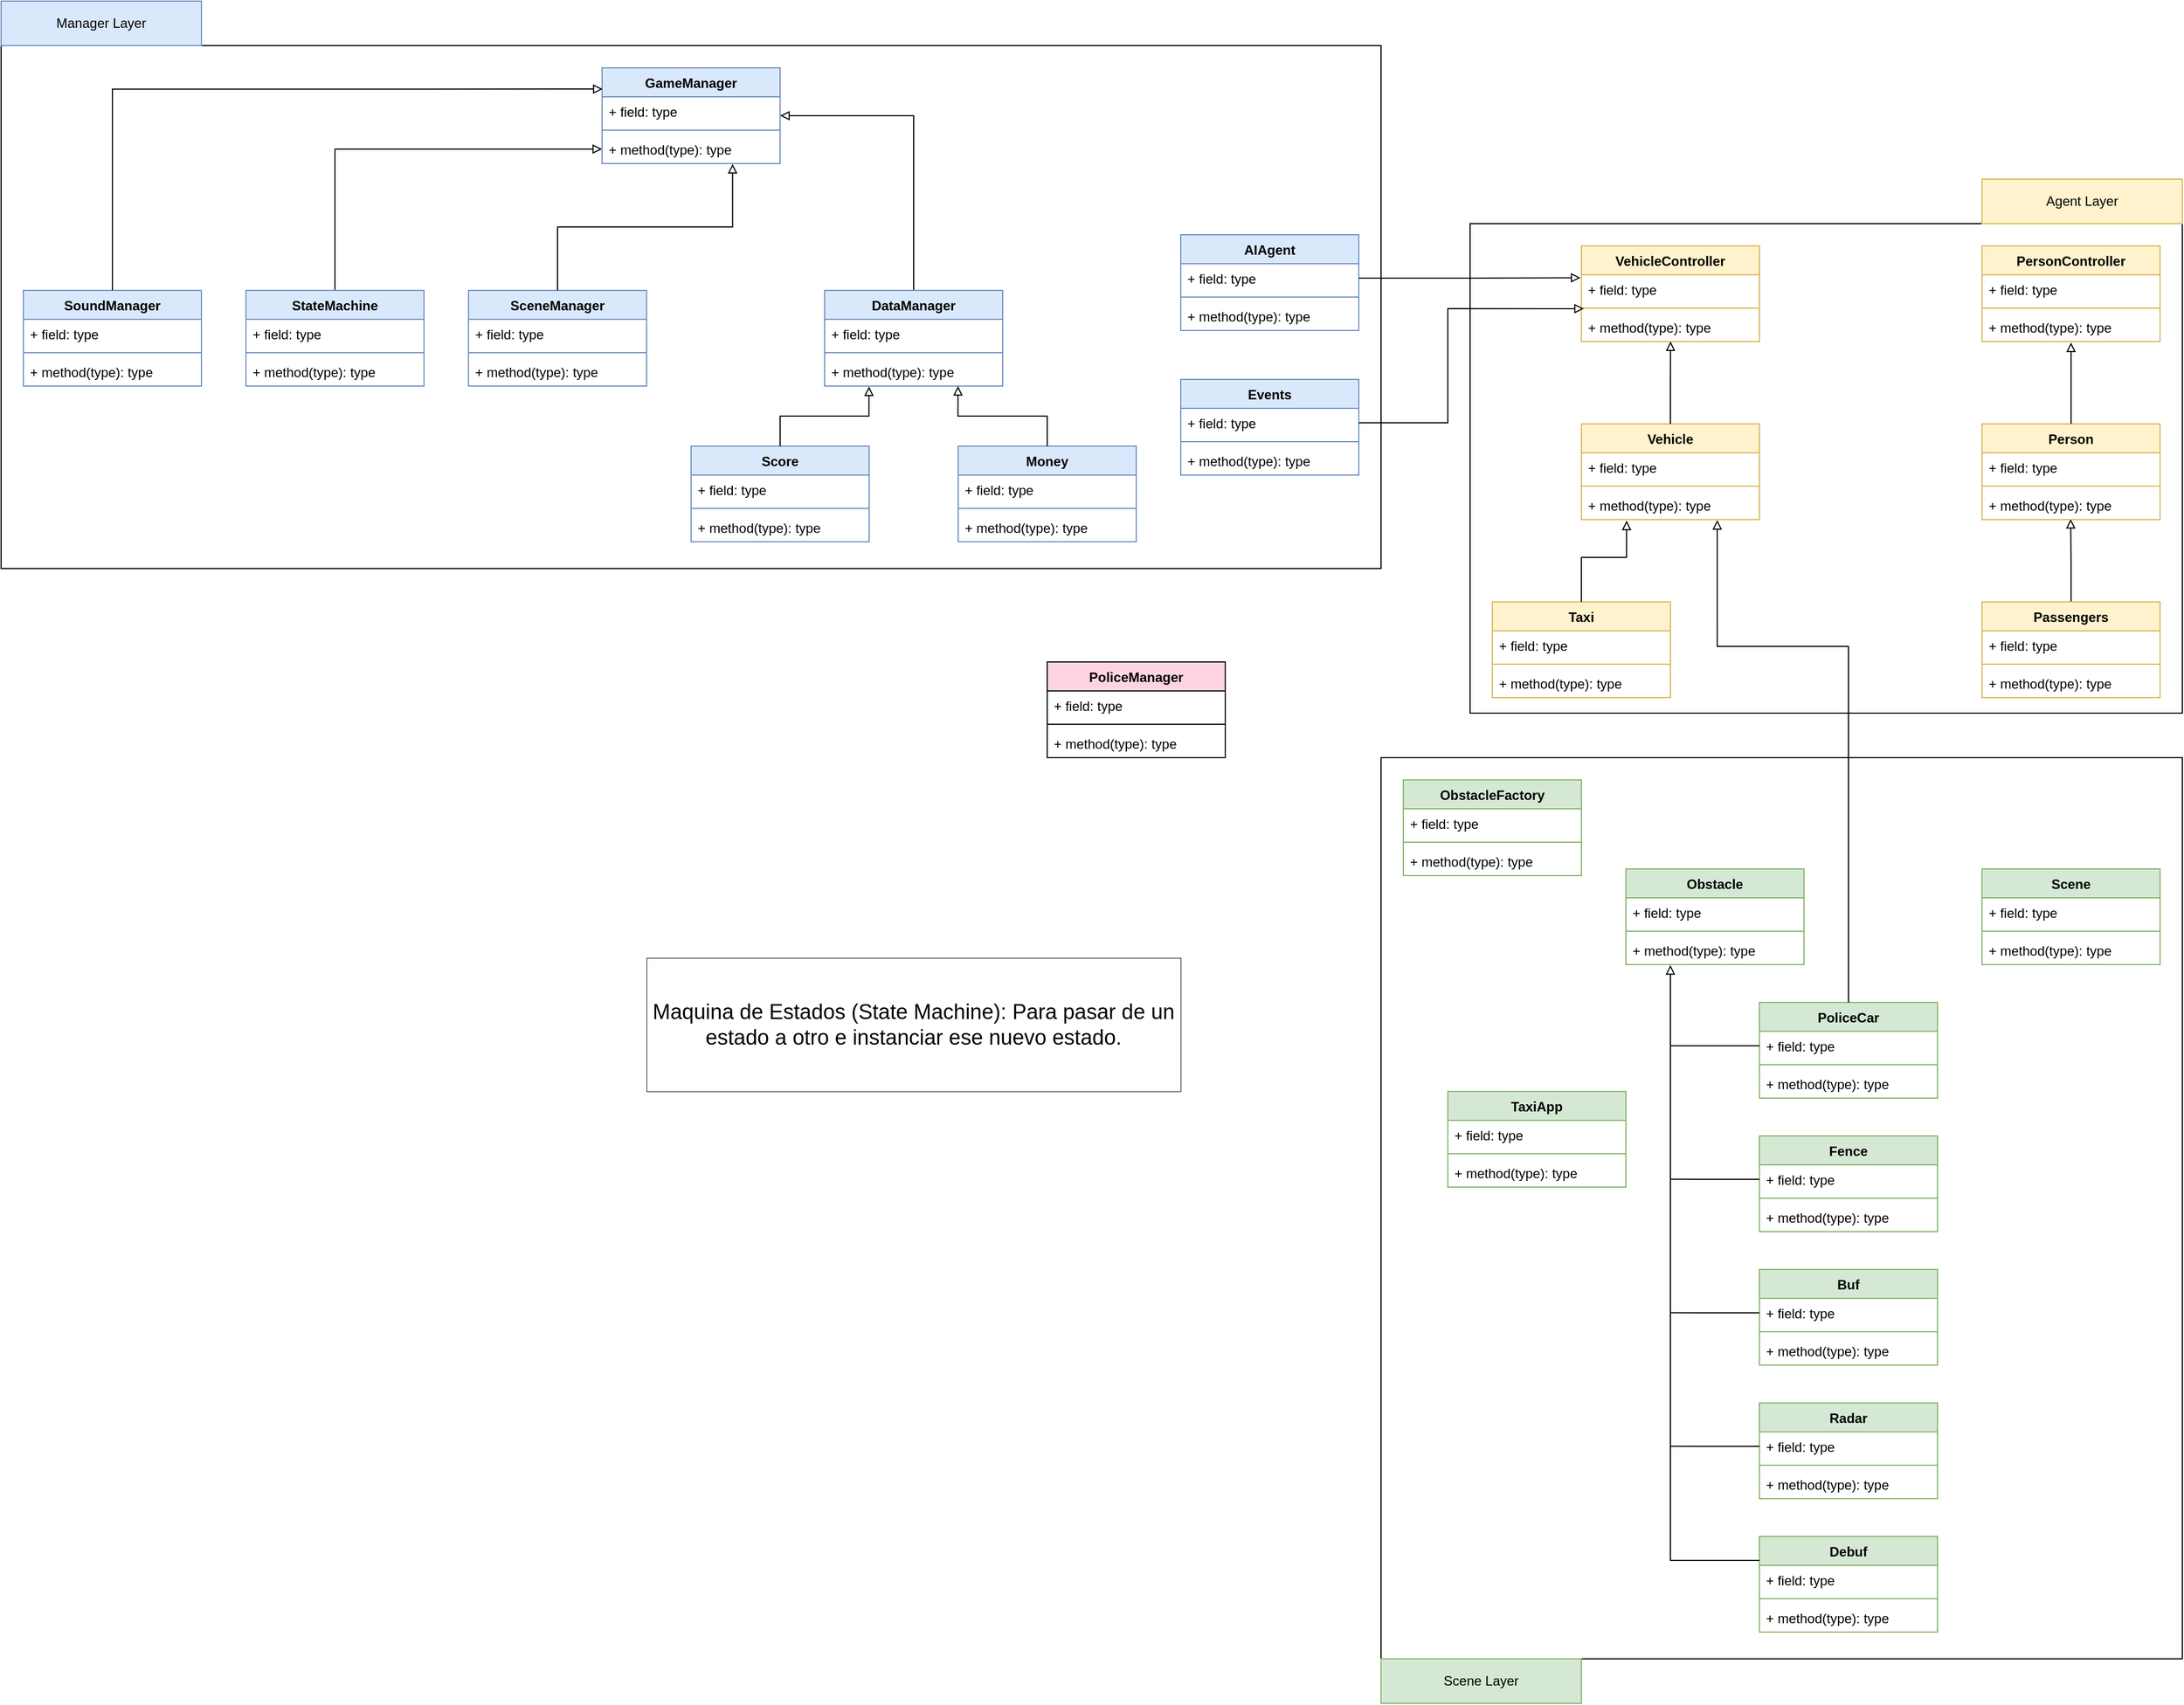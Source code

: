 <mxfile version="24.8.4">
  <diagram id="C5RBs43oDa-KdzZeNtuy" name="Page-1">
    <mxGraphModel dx="3107" dy="1951" grid="1" gridSize="10" guides="1" tooltips="1" connect="1" arrows="1" fold="1" page="1" pageScale="1" pageWidth="827" pageHeight="1169" math="0" shadow="0">
      <root>
        <mxCell id="WIyWlLk6GJQsqaUBKTNV-0" />
        <mxCell id="WIyWlLk6GJQsqaUBKTNV-1" parent="WIyWlLk6GJQsqaUBKTNV-0" />
        <mxCell id="wzgeaGv9EAP81gYeaEBi-91" value="" style="rounded=0;whiteSpace=wrap;html=1;fillColor=none;" parent="WIyWlLk6GJQsqaUBKTNV-1" vertex="1">
          <mxGeometry x="-1340" y="-140" width="1240" height="470" as="geometry" />
        </mxCell>
        <mxCell id="wzgeaGv9EAP81gYeaEBi-51" value="" style="rounded=0;whiteSpace=wrap;html=1;fillColor=none;" parent="WIyWlLk6GJQsqaUBKTNV-1" vertex="1">
          <mxGeometry x="-20" y="20" width="640" height="440" as="geometry" />
        </mxCell>
        <mxCell id="wzgeaGv9EAP81gYeaEBi-45" value="" style="rounded=0;whiteSpace=wrap;html=1;fillColor=none;" parent="WIyWlLk6GJQsqaUBKTNV-1" vertex="1">
          <mxGeometry x="-100" y="500" width="720" height="810" as="geometry" />
        </mxCell>
        <mxCell id="wdiasKnNSMhjK94Gwhxm-12" value="Taxi" style="swimlane;fontStyle=1;align=center;verticalAlign=top;childLayout=stackLayout;horizontal=1;startSize=26;horizontalStack=0;resizeParent=1;resizeParentMax=0;resizeLast=0;collapsible=1;marginBottom=0;whiteSpace=wrap;html=1;fillColor=#fff2cc;strokeColor=#d6b656;" parent="WIyWlLk6GJQsqaUBKTNV-1" vertex="1">
          <mxGeometry y="360" width="160" height="86" as="geometry" />
        </mxCell>
        <mxCell id="wdiasKnNSMhjK94Gwhxm-13" value="+ field: type" style="text;strokeColor=none;fillColor=none;align=left;verticalAlign=top;spacingLeft=4;spacingRight=4;overflow=hidden;rotatable=0;points=[[0,0.5],[1,0.5]];portConstraint=eastwest;whiteSpace=wrap;html=1;" parent="wdiasKnNSMhjK94Gwhxm-12" vertex="1">
          <mxGeometry y="26" width="160" height="26" as="geometry" />
        </mxCell>
        <mxCell id="wdiasKnNSMhjK94Gwhxm-14" value="" style="line;strokeWidth=1;fillColor=none;align=left;verticalAlign=middle;spacingTop=-1;spacingLeft=3;spacingRight=3;rotatable=0;labelPosition=right;points=[];portConstraint=eastwest;strokeColor=inherit;" parent="wdiasKnNSMhjK94Gwhxm-12" vertex="1">
          <mxGeometry y="52" width="160" height="8" as="geometry" />
        </mxCell>
        <mxCell id="wdiasKnNSMhjK94Gwhxm-15" value="+ method(type): type" style="text;strokeColor=none;fillColor=none;align=left;verticalAlign=top;spacingLeft=4;spacingRight=4;overflow=hidden;rotatable=0;points=[[0,0.5],[1,0.5]];portConstraint=eastwest;whiteSpace=wrap;html=1;" parent="wdiasKnNSMhjK94Gwhxm-12" vertex="1">
          <mxGeometry y="60" width="160" height="26" as="geometry" />
        </mxCell>
        <mxCell id="wzgeaGv9EAP81gYeaEBi-17" style="edgeStyle=orthogonalEdgeStyle;rounded=0;orthogonalLoop=1;jettySize=auto;html=1;exitX=0.5;exitY=0;exitDx=0;exitDy=0;endArrow=block;endFill=0;entryX=0.498;entryY=0.981;entryDx=0;entryDy=0;entryPerimeter=0;" parent="WIyWlLk6GJQsqaUBKTNV-1" source="wdiasKnNSMhjK94Gwhxm-16" target="Nn8wf7m07-L5-uIEtKWc-12" edge="1">
          <mxGeometry relative="1" as="geometry">
            <mxPoint x="639.955" y="110.0" as="targetPoint" />
          </mxGeometry>
        </mxCell>
        <mxCell id="wdiasKnNSMhjK94Gwhxm-16" value="Passengers" style="swimlane;fontStyle=1;align=center;verticalAlign=top;childLayout=stackLayout;horizontal=1;startSize=26;horizontalStack=0;resizeParent=1;resizeParentMax=0;resizeLast=0;collapsible=1;marginBottom=0;whiteSpace=wrap;html=1;fillColor=#fff2cc;strokeColor=#d6b656;" parent="WIyWlLk6GJQsqaUBKTNV-1" vertex="1">
          <mxGeometry x="440" y="360" width="160" height="86" as="geometry" />
        </mxCell>
        <mxCell id="wdiasKnNSMhjK94Gwhxm-17" value="+ field: type" style="text;strokeColor=none;fillColor=none;align=left;verticalAlign=top;spacingLeft=4;spacingRight=4;overflow=hidden;rotatable=0;points=[[0,0.5],[1,0.5]];portConstraint=eastwest;whiteSpace=wrap;html=1;" parent="wdiasKnNSMhjK94Gwhxm-16" vertex="1">
          <mxGeometry y="26" width="160" height="26" as="geometry" />
        </mxCell>
        <mxCell id="wdiasKnNSMhjK94Gwhxm-18" value="" style="line;strokeWidth=1;fillColor=none;align=left;verticalAlign=middle;spacingTop=-1;spacingLeft=3;spacingRight=3;rotatable=0;labelPosition=right;points=[];portConstraint=eastwest;strokeColor=inherit;" parent="wdiasKnNSMhjK94Gwhxm-16" vertex="1">
          <mxGeometry y="52" width="160" height="8" as="geometry" />
        </mxCell>
        <mxCell id="wdiasKnNSMhjK94Gwhxm-19" value="+ method(type): type" style="text;strokeColor=none;fillColor=none;align=left;verticalAlign=top;spacingLeft=4;spacingRight=4;overflow=hidden;rotatable=0;points=[[0,0.5],[1,0.5]];portConstraint=eastwest;whiteSpace=wrap;html=1;" parent="wdiasKnNSMhjK94Gwhxm-16" vertex="1">
          <mxGeometry y="60" width="160" height="26" as="geometry" />
        </mxCell>
        <mxCell id="wdiasKnNSMhjK94Gwhxm-20" value="Scene" style="swimlane;fontStyle=1;align=center;verticalAlign=top;childLayout=stackLayout;horizontal=1;startSize=26;horizontalStack=0;resizeParent=1;resizeParentMax=0;resizeLast=0;collapsible=1;marginBottom=0;whiteSpace=wrap;html=1;fillColor=#d5e8d4;strokeColor=#82b366;" parent="WIyWlLk6GJQsqaUBKTNV-1" vertex="1">
          <mxGeometry x="440" y="600" width="160" height="86" as="geometry" />
        </mxCell>
        <mxCell id="wdiasKnNSMhjK94Gwhxm-21" value="+ field: type" style="text;strokeColor=none;fillColor=none;align=left;verticalAlign=top;spacingLeft=4;spacingRight=4;overflow=hidden;rotatable=0;points=[[0,0.5],[1,0.5]];portConstraint=eastwest;whiteSpace=wrap;html=1;" parent="wdiasKnNSMhjK94Gwhxm-20" vertex="1">
          <mxGeometry y="26" width="160" height="26" as="geometry" />
        </mxCell>
        <mxCell id="wdiasKnNSMhjK94Gwhxm-22" value="" style="line;strokeWidth=1;fillColor=none;align=left;verticalAlign=middle;spacingTop=-1;spacingLeft=3;spacingRight=3;rotatable=0;labelPosition=right;points=[];portConstraint=eastwest;strokeColor=inherit;" parent="wdiasKnNSMhjK94Gwhxm-20" vertex="1">
          <mxGeometry y="52" width="160" height="8" as="geometry" />
        </mxCell>
        <mxCell id="wdiasKnNSMhjK94Gwhxm-23" value="+ method(type): type" style="text;strokeColor=none;fillColor=none;align=left;verticalAlign=top;spacingLeft=4;spacingRight=4;overflow=hidden;rotatable=0;points=[[0,0.5],[1,0.5]];portConstraint=eastwest;whiteSpace=wrap;html=1;" parent="wdiasKnNSMhjK94Gwhxm-20" vertex="1">
          <mxGeometry y="60" width="160" height="26" as="geometry" />
        </mxCell>
        <mxCell id="wdiasKnNSMhjK94Gwhxm-24" value="PoliceCar" style="swimlane;fontStyle=1;align=center;verticalAlign=top;childLayout=stackLayout;horizontal=1;startSize=26;horizontalStack=0;resizeParent=1;resizeParentMax=0;resizeLast=0;collapsible=1;marginBottom=0;whiteSpace=wrap;html=1;fillColor=#d5e8d4;strokeColor=#82b366;" parent="WIyWlLk6GJQsqaUBKTNV-1" vertex="1">
          <mxGeometry x="240" y="720" width="160" height="86" as="geometry" />
        </mxCell>
        <mxCell id="wzgeaGv9EAP81gYeaEBi-14" style="edgeStyle=orthogonalEdgeStyle;rounded=0;orthogonalLoop=1;jettySize=auto;html=1;exitX=0;exitY=0.5;exitDx=0;exitDy=0;endArrow=none;endFill=0;" parent="wdiasKnNSMhjK94Gwhxm-24" source="wdiasKnNSMhjK94Gwhxm-25" edge="1">
          <mxGeometry relative="1" as="geometry">
            <mxPoint x="-80" y="39.053" as="targetPoint" />
          </mxGeometry>
        </mxCell>
        <mxCell id="wdiasKnNSMhjK94Gwhxm-25" value="+ field: type" style="text;strokeColor=none;fillColor=none;align=left;verticalAlign=top;spacingLeft=4;spacingRight=4;overflow=hidden;rotatable=0;points=[[0,0.5],[1,0.5]];portConstraint=eastwest;whiteSpace=wrap;html=1;" parent="wdiasKnNSMhjK94Gwhxm-24" vertex="1">
          <mxGeometry y="26" width="160" height="26" as="geometry" />
        </mxCell>
        <mxCell id="wdiasKnNSMhjK94Gwhxm-26" value="" style="line;strokeWidth=1;fillColor=none;align=left;verticalAlign=middle;spacingTop=-1;spacingLeft=3;spacingRight=3;rotatable=0;labelPosition=right;points=[];portConstraint=eastwest;strokeColor=inherit;" parent="wdiasKnNSMhjK94Gwhxm-24" vertex="1">
          <mxGeometry y="52" width="160" height="8" as="geometry" />
        </mxCell>
        <mxCell id="wdiasKnNSMhjK94Gwhxm-27" value="+ method(type): type" style="text;strokeColor=none;fillColor=none;align=left;verticalAlign=top;spacingLeft=4;spacingRight=4;overflow=hidden;rotatable=0;points=[[0,0.5],[1,0.5]];portConstraint=eastwest;whiteSpace=wrap;html=1;" parent="wdiasKnNSMhjK94Gwhxm-24" vertex="1">
          <mxGeometry y="60" width="160" height="26" as="geometry" />
        </mxCell>
        <mxCell id="wdiasKnNSMhjK94Gwhxm-28" value="PoliceManager" style="swimlane;fontStyle=1;align=center;verticalAlign=top;childLayout=stackLayout;horizontal=1;startSize=26;horizontalStack=0;resizeParent=1;resizeParentMax=0;resizeLast=0;collapsible=1;marginBottom=0;whiteSpace=wrap;html=1;fillColor=#FFD4E2;" parent="WIyWlLk6GJQsqaUBKTNV-1" vertex="1">
          <mxGeometry x="-400" y="414" width="160" height="86" as="geometry" />
        </mxCell>
        <mxCell id="wdiasKnNSMhjK94Gwhxm-29" value="+ field: type" style="text;strokeColor=none;fillColor=none;align=left;verticalAlign=top;spacingLeft=4;spacingRight=4;overflow=hidden;rotatable=0;points=[[0,0.5],[1,0.5]];portConstraint=eastwest;whiteSpace=wrap;html=1;" parent="wdiasKnNSMhjK94Gwhxm-28" vertex="1">
          <mxGeometry y="26" width="160" height="26" as="geometry" />
        </mxCell>
        <mxCell id="wdiasKnNSMhjK94Gwhxm-30" value="" style="line;strokeWidth=1;fillColor=none;align=left;verticalAlign=middle;spacingTop=-1;spacingLeft=3;spacingRight=3;rotatable=0;labelPosition=right;points=[];portConstraint=eastwest;strokeColor=inherit;" parent="wdiasKnNSMhjK94Gwhxm-28" vertex="1">
          <mxGeometry y="52" width="160" height="8" as="geometry" />
        </mxCell>
        <mxCell id="wdiasKnNSMhjK94Gwhxm-31" value="+ method(type): type" style="text;strokeColor=none;fillColor=none;align=left;verticalAlign=top;spacingLeft=4;spacingRight=4;overflow=hidden;rotatable=0;points=[[0,0.5],[1,0.5]];portConstraint=eastwest;whiteSpace=wrap;html=1;" parent="wdiasKnNSMhjK94Gwhxm-28" vertex="1">
          <mxGeometry y="60" width="160" height="26" as="geometry" />
        </mxCell>
        <mxCell id="wdiasKnNSMhjK94Gwhxm-32" value="Fence" style="swimlane;fontStyle=1;align=center;verticalAlign=top;childLayout=stackLayout;horizontal=1;startSize=26;horizontalStack=0;resizeParent=1;resizeParentMax=0;resizeLast=0;collapsible=1;marginBottom=0;whiteSpace=wrap;html=1;fillColor=#d5e8d4;strokeColor=#82b366;" parent="WIyWlLk6GJQsqaUBKTNV-1" vertex="1">
          <mxGeometry x="240" y="840" width="160" height="86" as="geometry" />
        </mxCell>
        <mxCell id="wzgeaGv9EAP81gYeaEBi-6" style="edgeStyle=orthogonalEdgeStyle;rounded=0;orthogonalLoop=1;jettySize=auto;html=1;exitX=0;exitY=0.5;exitDx=0;exitDy=0;endArrow=none;endFill=0;" parent="wdiasKnNSMhjK94Gwhxm-32" source="wdiasKnNSMhjK94Gwhxm-33" edge="1">
          <mxGeometry relative="1" as="geometry">
            <mxPoint x="-80" y="38.897" as="targetPoint" />
          </mxGeometry>
        </mxCell>
        <mxCell id="wdiasKnNSMhjK94Gwhxm-33" value="+ field: type" style="text;strokeColor=none;fillColor=none;align=left;verticalAlign=top;spacingLeft=4;spacingRight=4;overflow=hidden;rotatable=0;points=[[0,0.5],[1,0.5]];portConstraint=eastwest;whiteSpace=wrap;html=1;" parent="wdiasKnNSMhjK94Gwhxm-32" vertex="1">
          <mxGeometry y="26" width="160" height="26" as="geometry" />
        </mxCell>
        <mxCell id="wdiasKnNSMhjK94Gwhxm-34" value="" style="line;strokeWidth=1;fillColor=none;align=left;verticalAlign=middle;spacingTop=-1;spacingLeft=3;spacingRight=3;rotatable=0;labelPosition=right;points=[];portConstraint=eastwest;strokeColor=inherit;" parent="wdiasKnNSMhjK94Gwhxm-32" vertex="1">
          <mxGeometry y="52" width="160" height="8" as="geometry" />
        </mxCell>
        <mxCell id="wdiasKnNSMhjK94Gwhxm-35" value="+ method(type): type" style="text;strokeColor=none;fillColor=none;align=left;verticalAlign=top;spacingLeft=4;spacingRight=4;overflow=hidden;rotatable=0;points=[[0,0.5],[1,0.5]];portConstraint=eastwest;whiteSpace=wrap;html=1;" parent="wdiasKnNSMhjK94Gwhxm-32" vertex="1">
          <mxGeometry y="60" width="160" height="26" as="geometry" />
        </mxCell>
        <mxCell id="wdiasKnNSMhjK94Gwhxm-36" value="Radar" style="swimlane;fontStyle=1;align=center;verticalAlign=top;childLayout=stackLayout;horizontal=1;startSize=26;horizontalStack=0;resizeParent=1;resizeParentMax=0;resizeLast=0;collapsible=1;marginBottom=0;whiteSpace=wrap;html=1;fillColor=#d5e8d4;strokeColor=#82b366;" parent="WIyWlLk6GJQsqaUBKTNV-1" vertex="1">
          <mxGeometry x="240" y="1080" width="160" height="86" as="geometry" />
        </mxCell>
        <mxCell id="wzgeaGv9EAP81gYeaEBi-8" style="edgeStyle=orthogonalEdgeStyle;rounded=0;orthogonalLoop=1;jettySize=auto;html=1;exitX=0;exitY=0.5;exitDx=0;exitDy=0;endArrow=none;endFill=0;" parent="wdiasKnNSMhjK94Gwhxm-36" source="wdiasKnNSMhjK94Gwhxm-37" edge="1">
          <mxGeometry relative="1" as="geometry">
            <mxPoint x="-80" y="38.897" as="targetPoint" />
          </mxGeometry>
        </mxCell>
        <mxCell id="wdiasKnNSMhjK94Gwhxm-37" value="+ field: type" style="text;strokeColor=none;fillColor=none;align=left;verticalAlign=top;spacingLeft=4;spacingRight=4;overflow=hidden;rotatable=0;points=[[0,0.5],[1,0.5]];portConstraint=eastwest;whiteSpace=wrap;html=1;" parent="wdiasKnNSMhjK94Gwhxm-36" vertex="1">
          <mxGeometry y="26" width="160" height="26" as="geometry" />
        </mxCell>
        <mxCell id="wdiasKnNSMhjK94Gwhxm-38" value="" style="line;strokeWidth=1;fillColor=none;align=left;verticalAlign=middle;spacingTop=-1;spacingLeft=3;spacingRight=3;rotatable=0;labelPosition=right;points=[];portConstraint=eastwest;strokeColor=inherit;" parent="wdiasKnNSMhjK94Gwhxm-36" vertex="1">
          <mxGeometry y="52" width="160" height="8" as="geometry" />
        </mxCell>
        <mxCell id="wdiasKnNSMhjK94Gwhxm-39" value="+ method(type): type" style="text;strokeColor=none;fillColor=none;align=left;verticalAlign=top;spacingLeft=4;spacingRight=4;overflow=hidden;rotatable=0;points=[[0,0.5],[1,0.5]];portConstraint=eastwest;whiteSpace=wrap;html=1;" parent="wdiasKnNSMhjK94Gwhxm-36" vertex="1">
          <mxGeometry y="60" width="160" height="26" as="geometry" />
        </mxCell>
        <mxCell id="wdiasKnNSMhjK94Gwhxm-40" value="Buf" style="swimlane;fontStyle=1;align=center;verticalAlign=top;childLayout=stackLayout;horizontal=1;startSize=26;horizontalStack=0;resizeParent=1;resizeParentMax=0;resizeLast=0;collapsible=1;marginBottom=0;whiteSpace=wrap;html=1;fillColor=#d5e8d4;strokeColor=#82b366;" parent="WIyWlLk6GJQsqaUBKTNV-1" vertex="1">
          <mxGeometry x="240" y="960" width="160" height="86" as="geometry" />
        </mxCell>
        <mxCell id="wzgeaGv9EAP81gYeaEBi-7" style="edgeStyle=orthogonalEdgeStyle;rounded=0;orthogonalLoop=1;jettySize=auto;html=1;exitX=0;exitY=0.5;exitDx=0;exitDy=0;endArrow=none;endFill=0;" parent="wdiasKnNSMhjK94Gwhxm-40" source="wdiasKnNSMhjK94Gwhxm-41" edge="1">
          <mxGeometry relative="1" as="geometry">
            <mxPoint x="-80" y="38.897" as="targetPoint" />
          </mxGeometry>
        </mxCell>
        <mxCell id="wdiasKnNSMhjK94Gwhxm-41" value="+ field: type" style="text;strokeColor=none;fillColor=none;align=left;verticalAlign=top;spacingLeft=4;spacingRight=4;overflow=hidden;rotatable=0;points=[[0,0.5],[1,0.5]];portConstraint=eastwest;whiteSpace=wrap;html=1;" parent="wdiasKnNSMhjK94Gwhxm-40" vertex="1">
          <mxGeometry y="26" width="160" height="26" as="geometry" />
        </mxCell>
        <mxCell id="wdiasKnNSMhjK94Gwhxm-42" value="" style="line;strokeWidth=1;fillColor=none;align=left;verticalAlign=middle;spacingTop=-1;spacingLeft=3;spacingRight=3;rotatable=0;labelPosition=right;points=[];portConstraint=eastwest;strokeColor=inherit;" parent="wdiasKnNSMhjK94Gwhxm-40" vertex="1">
          <mxGeometry y="52" width="160" height="8" as="geometry" />
        </mxCell>
        <mxCell id="wdiasKnNSMhjK94Gwhxm-43" value="+ method(type): type" style="text;strokeColor=none;fillColor=none;align=left;verticalAlign=top;spacingLeft=4;spacingRight=4;overflow=hidden;rotatable=0;points=[[0,0.5],[1,0.5]];portConstraint=eastwest;whiteSpace=wrap;html=1;" parent="wdiasKnNSMhjK94Gwhxm-40" vertex="1">
          <mxGeometry y="60" width="160" height="26" as="geometry" />
        </mxCell>
        <mxCell id="wdiasKnNSMhjK94Gwhxm-44" value="Debuf" style="swimlane;fontStyle=1;align=center;verticalAlign=top;childLayout=stackLayout;horizontal=1;startSize=26;horizontalStack=0;resizeParent=1;resizeParentMax=0;resizeLast=0;collapsible=1;marginBottom=0;whiteSpace=wrap;html=1;fillColor=#d5e8d4;strokeColor=#82b366;" parent="WIyWlLk6GJQsqaUBKTNV-1" vertex="1">
          <mxGeometry x="240" y="1200" width="160" height="86" as="geometry" />
        </mxCell>
        <mxCell id="wdiasKnNSMhjK94Gwhxm-45" value="+ field: type" style="text;strokeColor=none;fillColor=none;align=left;verticalAlign=top;spacingLeft=4;spacingRight=4;overflow=hidden;rotatable=0;points=[[0,0.5],[1,0.5]];portConstraint=eastwest;whiteSpace=wrap;html=1;" parent="wdiasKnNSMhjK94Gwhxm-44" vertex="1">
          <mxGeometry y="26" width="160" height="26" as="geometry" />
        </mxCell>
        <mxCell id="wdiasKnNSMhjK94Gwhxm-46" value="" style="line;strokeWidth=1;fillColor=none;align=left;verticalAlign=middle;spacingTop=-1;spacingLeft=3;spacingRight=3;rotatable=0;labelPosition=right;points=[];portConstraint=eastwest;strokeColor=inherit;" parent="wdiasKnNSMhjK94Gwhxm-44" vertex="1">
          <mxGeometry y="52" width="160" height="8" as="geometry" />
        </mxCell>
        <mxCell id="wdiasKnNSMhjK94Gwhxm-47" value="+ method(type): type" style="text;strokeColor=none;fillColor=none;align=left;verticalAlign=top;spacingLeft=4;spacingRight=4;overflow=hidden;rotatable=0;points=[[0,0.5],[1,0.5]];portConstraint=eastwest;whiteSpace=wrap;html=1;" parent="wdiasKnNSMhjK94Gwhxm-44" vertex="1">
          <mxGeometry y="60" width="160" height="26" as="geometry" />
        </mxCell>
        <mxCell id="wzgeaGv9EAP81gYeaEBi-0" value="Obstacle" style="swimlane;fontStyle=1;align=center;verticalAlign=top;childLayout=stackLayout;horizontal=1;startSize=26;horizontalStack=0;resizeParent=1;resizeParentMax=0;resizeLast=0;collapsible=1;marginBottom=0;whiteSpace=wrap;html=1;fillColor=#d5e8d4;strokeColor=#82b366;" parent="WIyWlLk6GJQsqaUBKTNV-1" vertex="1">
          <mxGeometry x="120" y="600" width="160" height="86" as="geometry" />
        </mxCell>
        <mxCell id="wzgeaGv9EAP81gYeaEBi-1" value="+ field: type" style="text;strokeColor=none;fillColor=none;align=left;verticalAlign=top;spacingLeft=4;spacingRight=4;overflow=hidden;rotatable=0;points=[[0,0.5],[1,0.5]];portConstraint=eastwest;whiteSpace=wrap;html=1;" parent="wzgeaGv9EAP81gYeaEBi-0" vertex="1">
          <mxGeometry y="26" width="160" height="26" as="geometry" />
        </mxCell>
        <mxCell id="wzgeaGv9EAP81gYeaEBi-2" value="" style="line;strokeWidth=1;fillColor=none;align=left;verticalAlign=middle;spacingTop=-1;spacingLeft=3;spacingRight=3;rotatable=0;labelPosition=right;points=[];portConstraint=eastwest;strokeColor=inherit;" parent="wzgeaGv9EAP81gYeaEBi-0" vertex="1">
          <mxGeometry y="52" width="160" height="8" as="geometry" />
        </mxCell>
        <mxCell id="wzgeaGv9EAP81gYeaEBi-3" value="+ method(type): type" style="text;strokeColor=none;fillColor=none;align=left;verticalAlign=top;spacingLeft=4;spacingRight=4;overflow=hidden;rotatable=0;points=[[0,0.5],[1,0.5]];portConstraint=eastwest;whiteSpace=wrap;html=1;" parent="wzgeaGv9EAP81gYeaEBi-0" vertex="1">
          <mxGeometry y="60" width="160" height="26" as="geometry" />
        </mxCell>
        <mxCell id="wzgeaGv9EAP81gYeaEBi-5" style="edgeStyle=orthogonalEdgeStyle;rounded=0;orthogonalLoop=1;jettySize=auto;html=1;exitX=0;exitY=0.25;exitDx=0;exitDy=0;entryX=0.25;entryY=1.018;entryDx=0;entryDy=0;entryPerimeter=0;endArrow=block;endFill=0;" parent="WIyWlLk6GJQsqaUBKTNV-1" source="wdiasKnNSMhjK94Gwhxm-44" target="wzgeaGv9EAP81gYeaEBi-3" edge="1">
          <mxGeometry relative="1" as="geometry" />
        </mxCell>
        <mxCell id="Nn8wf7m07-L5-uIEtKWc-1" value="ObstacleFactory" style="swimlane;fontStyle=1;align=center;verticalAlign=top;childLayout=stackLayout;horizontal=1;startSize=26;horizontalStack=0;resizeParent=1;resizeParentMax=0;resizeLast=0;collapsible=1;marginBottom=0;whiteSpace=wrap;html=1;fillColor=#d5e8d4;strokeColor=#82b366;" parent="WIyWlLk6GJQsqaUBKTNV-1" vertex="1">
          <mxGeometry x="-80" y="520" width="160" height="86" as="geometry" />
        </mxCell>
        <mxCell id="Nn8wf7m07-L5-uIEtKWc-2" value="+ field: type" style="text;strokeColor=none;fillColor=none;align=left;verticalAlign=top;spacingLeft=4;spacingRight=4;overflow=hidden;rotatable=0;points=[[0,0.5],[1,0.5]];portConstraint=eastwest;whiteSpace=wrap;html=1;" parent="Nn8wf7m07-L5-uIEtKWc-1" vertex="1">
          <mxGeometry y="26" width="160" height="26" as="geometry" />
        </mxCell>
        <mxCell id="Nn8wf7m07-L5-uIEtKWc-3" value="" style="line;strokeWidth=1;fillColor=none;align=left;verticalAlign=middle;spacingTop=-1;spacingLeft=3;spacingRight=3;rotatable=0;labelPosition=right;points=[];portConstraint=eastwest;strokeColor=inherit;" parent="Nn8wf7m07-L5-uIEtKWc-1" vertex="1">
          <mxGeometry y="52" width="160" height="8" as="geometry" />
        </mxCell>
        <mxCell id="Nn8wf7m07-L5-uIEtKWc-4" value="+ method(type): type" style="text;strokeColor=none;fillColor=none;align=left;verticalAlign=top;spacingLeft=4;spacingRight=4;overflow=hidden;rotatable=0;points=[[0,0.5],[1,0.5]];portConstraint=eastwest;whiteSpace=wrap;html=1;" parent="Nn8wf7m07-L5-uIEtKWc-1" vertex="1">
          <mxGeometry y="60" width="160" height="26" as="geometry" />
        </mxCell>
        <mxCell id="Nn8wf7m07-L5-uIEtKWc-5" value="Vehicle" style="swimlane;fontStyle=1;align=center;verticalAlign=top;childLayout=stackLayout;horizontal=1;startSize=26;horizontalStack=0;resizeParent=1;resizeParentMax=0;resizeLast=0;collapsible=1;marginBottom=0;whiteSpace=wrap;html=1;fillColor=#fff2cc;strokeColor=#d6b656;" parent="WIyWlLk6GJQsqaUBKTNV-1" vertex="1">
          <mxGeometry x="80" y="200" width="160" height="86" as="geometry" />
        </mxCell>
        <mxCell id="Nn8wf7m07-L5-uIEtKWc-6" value="+ field: type" style="text;strokeColor=none;fillColor=none;align=left;verticalAlign=top;spacingLeft=4;spacingRight=4;overflow=hidden;rotatable=0;points=[[0,0.5],[1,0.5]];portConstraint=eastwest;whiteSpace=wrap;html=1;" parent="Nn8wf7m07-L5-uIEtKWc-5" vertex="1">
          <mxGeometry y="26" width="160" height="26" as="geometry" />
        </mxCell>
        <mxCell id="Nn8wf7m07-L5-uIEtKWc-7" value="" style="line;strokeWidth=1;fillColor=none;align=left;verticalAlign=middle;spacingTop=-1;spacingLeft=3;spacingRight=3;rotatable=0;labelPosition=right;points=[];portConstraint=eastwest;strokeColor=inherit;" parent="Nn8wf7m07-L5-uIEtKWc-5" vertex="1">
          <mxGeometry y="52" width="160" height="8" as="geometry" />
        </mxCell>
        <mxCell id="Nn8wf7m07-L5-uIEtKWc-8" value="+ method(type): type" style="text;strokeColor=none;fillColor=none;align=left;verticalAlign=top;spacingLeft=4;spacingRight=4;overflow=hidden;rotatable=0;points=[[0,0.5],[1,0.5]];portConstraint=eastwest;whiteSpace=wrap;html=1;" parent="Nn8wf7m07-L5-uIEtKWc-5" vertex="1">
          <mxGeometry y="60" width="160" height="26" as="geometry" />
        </mxCell>
        <mxCell id="Nn8wf7m07-L5-uIEtKWc-9" value="Person" style="swimlane;fontStyle=1;align=center;verticalAlign=top;childLayout=stackLayout;horizontal=1;startSize=26;horizontalStack=0;resizeParent=1;resizeParentMax=0;resizeLast=0;collapsible=1;marginBottom=0;whiteSpace=wrap;html=1;fillColor=#fff2cc;strokeColor=#d6b656;" parent="WIyWlLk6GJQsqaUBKTNV-1" vertex="1">
          <mxGeometry x="440" y="200" width="160" height="86" as="geometry" />
        </mxCell>
        <mxCell id="Nn8wf7m07-L5-uIEtKWc-10" value="+ field: type" style="text;strokeColor=none;fillColor=none;align=left;verticalAlign=top;spacingLeft=4;spacingRight=4;overflow=hidden;rotatable=0;points=[[0,0.5],[1,0.5]];portConstraint=eastwest;whiteSpace=wrap;html=1;" parent="Nn8wf7m07-L5-uIEtKWc-9" vertex="1">
          <mxGeometry y="26" width="160" height="26" as="geometry" />
        </mxCell>
        <mxCell id="Nn8wf7m07-L5-uIEtKWc-11" value="" style="line;strokeWidth=1;fillColor=none;align=left;verticalAlign=middle;spacingTop=-1;spacingLeft=3;spacingRight=3;rotatable=0;labelPosition=right;points=[];portConstraint=eastwest;strokeColor=inherit;" parent="Nn8wf7m07-L5-uIEtKWc-9" vertex="1">
          <mxGeometry y="52" width="160" height="8" as="geometry" />
        </mxCell>
        <mxCell id="Nn8wf7m07-L5-uIEtKWc-12" value="+ method(type): type" style="text;strokeColor=none;fillColor=none;align=left;verticalAlign=top;spacingLeft=4;spacingRight=4;overflow=hidden;rotatable=0;points=[[0,0.5],[1,0.5]];portConstraint=eastwest;whiteSpace=wrap;html=1;" parent="Nn8wf7m07-L5-uIEtKWc-9" vertex="1">
          <mxGeometry y="60" width="160" height="26" as="geometry" />
        </mxCell>
        <mxCell id="wzgeaGv9EAP81gYeaEBi-18" value="PersonController" style="swimlane;fontStyle=1;align=center;verticalAlign=top;childLayout=stackLayout;horizontal=1;startSize=26;horizontalStack=0;resizeParent=1;resizeParentMax=0;resizeLast=0;collapsible=1;marginBottom=0;whiteSpace=wrap;html=1;fillColor=#fff2cc;strokeColor=#d6b656;" parent="WIyWlLk6GJQsqaUBKTNV-1" vertex="1">
          <mxGeometry x="440" y="40" width="160" height="86" as="geometry" />
        </mxCell>
        <mxCell id="wzgeaGv9EAP81gYeaEBi-19" value="+ field: type" style="text;strokeColor=none;fillColor=none;align=left;verticalAlign=top;spacingLeft=4;spacingRight=4;overflow=hidden;rotatable=0;points=[[0,0.5],[1,0.5]];portConstraint=eastwest;whiteSpace=wrap;html=1;" parent="wzgeaGv9EAP81gYeaEBi-18" vertex="1">
          <mxGeometry y="26" width="160" height="26" as="geometry" />
        </mxCell>
        <mxCell id="wzgeaGv9EAP81gYeaEBi-20" value="" style="line;strokeWidth=1;fillColor=none;align=left;verticalAlign=middle;spacingTop=-1;spacingLeft=3;spacingRight=3;rotatable=0;labelPosition=right;points=[];portConstraint=eastwest;strokeColor=inherit;" parent="wzgeaGv9EAP81gYeaEBi-18" vertex="1">
          <mxGeometry y="52" width="160" height="8" as="geometry" />
        </mxCell>
        <mxCell id="wzgeaGv9EAP81gYeaEBi-21" value="+ method(type): type" style="text;strokeColor=none;fillColor=none;align=left;verticalAlign=top;spacingLeft=4;spacingRight=4;overflow=hidden;rotatable=0;points=[[0,0.5],[1,0.5]];portConstraint=eastwest;whiteSpace=wrap;html=1;" parent="wzgeaGv9EAP81gYeaEBi-18" vertex="1">
          <mxGeometry y="60" width="160" height="26" as="geometry" />
        </mxCell>
        <mxCell id="wzgeaGv9EAP81gYeaEBi-22" style="edgeStyle=orthogonalEdgeStyle;rounded=0;orthogonalLoop=1;jettySize=auto;html=1;exitX=0.5;exitY=0;exitDx=0;exitDy=0;entryX=0.5;entryY=1.036;entryDx=0;entryDy=0;entryPerimeter=0;endArrow=block;endFill=0;" parent="WIyWlLk6GJQsqaUBKTNV-1" source="Nn8wf7m07-L5-uIEtKWc-9" target="wzgeaGv9EAP81gYeaEBi-21" edge="1">
          <mxGeometry relative="1" as="geometry" />
        </mxCell>
        <mxCell id="wzgeaGv9EAP81gYeaEBi-23" value="VehicleController" style="swimlane;fontStyle=1;align=center;verticalAlign=top;childLayout=stackLayout;horizontal=1;startSize=26;horizontalStack=0;resizeParent=1;resizeParentMax=0;resizeLast=0;collapsible=1;marginBottom=0;whiteSpace=wrap;html=1;fillColor=#fff2cc;strokeColor=#d6b656;" parent="WIyWlLk6GJQsqaUBKTNV-1" vertex="1">
          <mxGeometry x="80" y="40" width="160" height="86" as="geometry" />
        </mxCell>
        <mxCell id="wzgeaGv9EAP81gYeaEBi-24" value="+ field: type" style="text;strokeColor=none;fillColor=none;align=left;verticalAlign=top;spacingLeft=4;spacingRight=4;overflow=hidden;rotatable=0;points=[[0,0.5],[1,0.5]];portConstraint=eastwest;whiteSpace=wrap;html=1;" parent="wzgeaGv9EAP81gYeaEBi-23" vertex="1">
          <mxGeometry y="26" width="160" height="26" as="geometry" />
        </mxCell>
        <mxCell id="wzgeaGv9EAP81gYeaEBi-25" value="" style="line;strokeWidth=1;fillColor=none;align=left;verticalAlign=middle;spacingTop=-1;spacingLeft=3;spacingRight=3;rotatable=0;labelPosition=right;points=[];portConstraint=eastwest;strokeColor=inherit;" parent="wzgeaGv9EAP81gYeaEBi-23" vertex="1">
          <mxGeometry y="52" width="160" height="8" as="geometry" />
        </mxCell>
        <mxCell id="wzgeaGv9EAP81gYeaEBi-26" value="+ method(type): type" style="text;strokeColor=none;fillColor=none;align=left;verticalAlign=top;spacingLeft=4;spacingRight=4;overflow=hidden;rotatable=0;points=[[0,0.5],[1,0.5]];portConstraint=eastwest;whiteSpace=wrap;html=1;" parent="wzgeaGv9EAP81gYeaEBi-23" vertex="1">
          <mxGeometry y="60" width="160" height="26" as="geometry" />
        </mxCell>
        <mxCell id="wzgeaGv9EAP81gYeaEBi-27" style="edgeStyle=orthogonalEdgeStyle;rounded=0;orthogonalLoop=1;jettySize=auto;html=1;exitX=0.5;exitY=0;exitDx=0;exitDy=0;entryX=0.254;entryY=1.038;entryDx=0;entryDy=0;entryPerimeter=0;endArrow=block;endFill=0;" parent="WIyWlLk6GJQsqaUBKTNV-1" source="wdiasKnNSMhjK94Gwhxm-12" target="Nn8wf7m07-L5-uIEtKWc-8" edge="1">
          <mxGeometry relative="1" as="geometry">
            <Array as="points">
              <mxPoint x="80" y="320" />
              <mxPoint x="121" y="320" />
            </Array>
          </mxGeometry>
        </mxCell>
        <mxCell id="wzgeaGv9EAP81gYeaEBi-28" style="edgeStyle=orthogonalEdgeStyle;rounded=0;orthogonalLoop=1;jettySize=auto;html=1;exitX=0.5;exitY=0;exitDx=0;exitDy=0;entryX=0.501;entryY=0.997;entryDx=0;entryDy=0;entryPerimeter=0;endArrow=block;endFill=0;" parent="WIyWlLk6GJQsqaUBKTNV-1" source="Nn8wf7m07-L5-uIEtKWc-5" target="wzgeaGv9EAP81gYeaEBi-26" edge="1">
          <mxGeometry relative="1" as="geometry" />
        </mxCell>
        <mxCell id="wzgeaGv9EAP81gYeaEBi-29" value="AIAgent" style="swimlane;fontStyle=1;align=center;verticalAlign=top;childLayout=stackLayout;horizontal=1;startSize=26;horizontalStack=0;resizeParent=1;resizeParentMax=0;resizeLast=0;collapsible=1;marginBottom=0;whiteSpace=wrap;html=1;fillColor=#dae8fc;strokeColor=#6c8ebf;" parent="WIyWlLk6GJQsqaUBKTNV-1" vertex="1">
          <mxGeometry x="-280" y="30" width="160" height="86" as="geometry" />
        </mxCell>
        <mxCell id="wzgeaGv9EAP81gYeaEBi-30" value="+ field: type" style="text;strokeColor=none;fillColor=none;align=left;verticalAlign=top;spacingLeft=4;spacingRight=4;overflow=hidden;rotatable=0;points=[[0,0.5],[1,0.5]];portConstraint=eastwest;whiteSpace=wrap;html=1;" parent="wzgeaGv9EAP81gYeaEBi-29" vertex="1">
          <mxGeometry y="26" width="160" height="26" as="geometry" />
        </mxCell>
        <mxCell id="wzgeaGv9EAP81gYeaEBi-31" value="" style="line;strokeWidth=1;fillColor=none;align=left;verticalAlign=middle;spacingTop=-1;spacingLeft=3;spacingRight=3;rotatable=0;labelPosition=right;points=[];portConstraint=eastwest;strokeColor=inherit;" parent="wzgeaGv9EAP81gYeaEBi-29" vertex="1">
          <mxGeometry y="52" width="160" height="8" as="geometry" />
        </mxCell>
        <mxCell id="wzgeaGv9EAP81gYeaEBi-32" value="+ method(type): type" style="text;strokeColor=none;fillColor=none;align=left;verticalAlign=top;spacingLeft=4;spacingRight=4;overflow=hidden;rotatable=0;points=[[0,0.5],[1,0.5]];portConstraint=eastwest;whiteSpace=wrap;html=1;" parent="wzgeaGv9EAP81gYeaEBi-29" vertex="1">
          <mxGeometry y="60" width="160" height="26" as="geometry" />
        </mxCell>
        <mxCell id="wzgeaGv9EAP81gYeaEBi-33" value="Events" style="swimlane;fontStyle=1;align=center;verticalAlign=top;childLayout=stackLayout;horizontal=1;startSize=26;horizontalStack=0;resizeParent=1;resizeParentMax=0;resizeLast=0;collapsible=1;marginBottom=0;whiteSpace=wrap;html=1;fillColor=#dae8fc;strokeColor=#6c8ebf;" parent="WIyWlLk6GJQsqaUBKTNV-1" vertex="1">
          <mxGeometry x="-280" y="160" width="160" height="86" as="geometry" />
        </mxCell>
        <mxCell id="wzgeaGv9EAP81gYeaEBi-34" value="+ field: type" style="text;strokeColor=none;fillColor=none;align=left;verticalAlign=top;spacingLeft=4;spacingRight=4;overflow=hidden;rotatable=0;points=[[0,0.5],[1,0.5]];portConstraint=eastwest;whiteSpace=wrap;html=1;" parent="wzgeaGv9EAP81gYeaEBi-33" vertex="1">
          <mxGeometry y="26" width="160" height="26" as="geometry" />
        </mxCell>
        <mxCell id="wzgeaGv9EAP81gYeaEBi-35" value="" style="line;strokeWidth=1;fillColor=none;align=left;verticalAlign=middle;spacingTop=-1;spacingLeft=3;spacingRight=3;rotatable=0;labelPosition=right;points=[];portConstraint=eastwest;strokeColor=inherit;" parent="wzgeaGv9EAP81gYeaEBi-33" vertex="1">
          <mxGeometry y="52" width="160" height="8" as="geometry" />
        </mxCell>
        <mxCell id="wzgeaGv9EAP81gYeaEBi-36" value="+ method(type): type" style="text;strokeColor=none;fillColor=none;align=left;verticalAlign=top;spacingLeft=4;spacingRight=4;overflow=hidden;rotatable=0;points=[[0,0.5],[1,0.5]];portConstraint=eastwest;whiteSpace=wrap;html=1;" parent="wzgeaGv9EAP81gYeaEBi-33" vertex="1">
          <mxGeometry y="60" width="160" height="26" as="geometry" />
        </mxCell>
        <mxCell id="wzgeaGv9EAP81gYeaEBi-39" style="edgeStyle=orthogonalEdgeStyle;rounded=0;orthogonalLoop=1;jettySize=auto;html=1;exitX=0.5;exitY=0;exitDx=0;exitDy=0;entryX=0.763;entryY=1.018;entryDx=0;entryDy=0;entryPerimeter=0;endArrow=block;endFill=0;" parent="WIyWlLk6GJQsqaUBKTNV-1" source="wdiasKnNSMhjK94Gwhxm-24" target="Nn8wf7m07-L5-uIEtKWc-8" edge="1">
          <mxGeometry relative="1" as="geometry">
            <Array as="points">
              <mxPoint x="320" y="400" />
              <mxPoint x="202" y="400" />
            </Array>
          </mxGeometry>
        </mxCell>
        <mxCell id="wzgeaGv9EAP81gYeaEBi-41" style="edgeStyle=orthogonalEdgeStyle;rounded=0;orthogonalLoop=1;jettySize=auto;html=1;exitX=1;exitY=0.5;exitDx=0;exitDy=0;entryX=0.014;entryY=1.171;entryDx=0;entryDy=0;entryPerimeter=0;endArrow=block;endFill=0;" parent="WIyWlLk6GJQsqaUBKTNV-1" source="wzgeaGv9EAP81gYeaEBi-34" target="wzgeaGv9EAP81gYeaEBi-24" edge="1">
          <mxGeometry relative="1" as="geometry">
            <Array as="points">
              <mxPoint x="-40" y="199" />
              <mxPoint x="-40" y="96" />
            </Array>
          </mxGeometry>
        </mxCell>
        <mxCell id="wzgeaGv9EAP81gYeaEBi-43" value="Agent Layer" style="html=1;whiteSpace=wrap;fillColor=#fff2cc;strokeColor=#d6b656;" parent="WIyWlLk6GJQsqaUBKTNV-1" vertex="1">
          <mxGeometry x="440" y="-20" width="180" height="40" as="geometry" />
        </mxCell>
        <mxCell id="wzgeaGv9EAP81gYeaEBi-47" value="Scene Layer" style="html=1;whiteSpace=wrap;fillColor=#d5e8d4;strokeColor=#82b366;" parent="WIyWlLk6GJQsqaUBKTNV-1" vertex="1">
          <mxGeometry x="-100" y="1310" width="180" height="40" as="geometry" />
        </mxCell>
        <mxCell id="wzgeaGv9EAP81gYeaEBi-50" style="edgeStyle=orthogonalEdgeStyle;rounded=0;orthogonalLoop=1;jettySize=auto;html=1;exitX=1;exitY=0.5;exitDx=0;exitDy=0;entryX=-0.005;entryY=0.104;entryDx=0;entryDy=0;entryPerimeter=0;endArrow=block;endFill=0;" parent="WIyWlLk6GJQsqaUBKTNV-1" source="wzgeaGv9EAP81gYeaEBi-30" target="wzgeaGv9EAP81gYeaEBi-24" edge="1">
          <mxGeometry relative="1" as="geometry" />
        </mxCell>
        <mxCell id="wzgeaGv9EAP81gYeaEBi-52" value="TaxiApp" style="swimlane;fontStyle=1;align=center;verticalAlign=top;childLayout=stackLayout;horizontal=1;startSize=26;horizontalStack=0;resizeParent=1;resizeParentMax=0;resizeLast=0;collapsible=1;marginBottom=0;whiteSpace=wrap;html=1;fillColor=#d5e8d4;strokeColor=#82b366;" parent="WIyWlLk6GJQsqaUBKTNV-1" vertex="1">
          <mxGeometry x="-40" y="800" width="160" height="86" as="geometry" />
        </mxCell>
        <mxCell id="wzgeaGv9EAP81gYeaEBi-53" value="+ field: type" style="text;strokeColor=none;fillColor=none;align=left;verticalAlign=top;spacingLeft=4;spacingRight=4;overflow=hidden;rotatable=0;points=[[0,0.5],[1,0.5]];portConstraint=eastwest;whiteSpace=wrap;html=1;" parent="wzgeaGv9EAP81gYeaEBi-52" vertex="1">
          <mxGeometry y="26" width="160" height="26" as="geometry" />
        </mxCell>
        <mxCell id="wzgeaGv9EAP81gYeaEBi-54" value="" style="line;strokeWidth=1;fillColor=none;align=left;verticalAlign=middle;spacingTop=-1;spacingLeft=3;spacingRight=3;rotatable=0;labelPosition=right;points=[];portConstraint=eastwest;strokeColor=inherit;" parent="wzgeaGv9EAP81gYeaEBi-52" vertex="1">
          <mxGeometry y="52" width="160" height="8" as="geometry" />
        </mxCell>
        <mxCell id="wzgeaGv9EAP81gYeaEBi-55" value="+ method(type): type" style="text;strokeColor=none;fillColor=none;align=left;verticalAlign=top;spacingLeft=4;spacingRight=4;overflow=hidden;rotatable=0;points=[[0,0.5],[1,0.5]];portConstraint=eastwest;whiteSpace=wrap;html=1;" parent="wzgeaGv9EAP81gYeaEBi-52" vertex="1">
          <mxGeometry y="60" width="160" height="26" as="geometry" />
        </mxCell>
        <mxCell id="wzgeaGv9EAP81gYeaEBi-87" style="edgeStyle=orthogonalEdgeStyle;rounded=0;orthogonalLoop=1;jettySize=auto;html=1;exitX=0.5;exitY=0;exitDx=0;exitDy=0;entryX=1;entryY=0.5;entryDx=0;entryDy=0;endArrow=block;endFill=0;" parent="WIyWlLk6GJQsqaUBKTNV-1" source="wzgeaGv9EAP81gYeaEBi-56" target="wzgeaGv9EAP81gYeaEBi-83" edge="1">
          <mxGeometry relative="1" as="geometry" />
        </mxCell>
        <mxCell id="wzgeaGv9EAP81gYeaEBi-56" value="DataManager" style="swimlane;fontStyle=1;align=center;verticalAlign=top;childLayout=stackLayout;horizontal=1;startSize=26;horizontalStack=0;resizeParent=1;resizeParentMax=0;resizeLast=0;collapsible=1;marginBottom=0;whiteSpace=wrap;html=1;fillColor=#dae8fc;strokeColor=#6c8ebf;" parent="WIyWlLk6GJQsqaUBKTNV-1" vertex="1">
          <mxGeometry x="-600" y="80" width="160" height="86" as="geometry" />
        </mxCell>
        <mxCell id="wzgeaGv9EAP81gYeaEBi-57" value="+ field: type" style="text;strokeColor=none;fillColor=none;align=left;verticalAlign=top;spacingLeft=4;spacingRight=4;overflow=hidden;rotatable=0;points=[[0,0.5],[1,0.5]];portConstraint=eastwest;whiteSpace=wrap;html=1;" parent="wzgeaGv9EAP81gYeaEBi-56" vertex="1">
          <mxGeometry y="26" width="160" height="26" as="geometry" />
        </mxCell>
        <mxCell id="wzgeaGv9EAP81gYeaEBi-58" value="" style="line;strokeWidth=1;fillColor=none;align=left;verticalAlign=middle;spacingTop=-1;spacingLeft=3;spacingRight=3;rotatable=0;labelPosition=right;points=[];portConstraint=eastwest;strokeColor=inherit;" parent="wzgeaGv9EAP81gYeaEBi-56" vertex="1">
          <mxGeometry y="52" width="160" height="8" as="geometry" />
        </mxCell>
        <mxCell id="wzgeaGv9EAP81gYeaEBi-59" value="+ method(type): type" style="text;strokeColor=none;fillColor=none;align=left;verticalAlign=top;spacingLeft=4;spacingRight=4;overflow=hidden;rotatable=0;points=[[0,0.5],[1,0.5]];portConstraint=eastwest;whiteSpace=wrap;html=1;" parent="wzgeaGv9EAP81gYeaEBi-56" vertex="1">
          <mxGeometry y="60" width="160" height="26" as="geometry" />
        </mxCell>
        <mxCell id="wzgeaGv9EAP81gYeaEBi-60" value="Score" style="swimlane;fontStyle=1;align=center;verticalAlign=top;childLayout=stackLayout;horizontal=1;startSize=26;horizontalStack=0;resizeParent=1;resizeParentMax=0;resizeLast=0;collapsible=1;marginBottom=0;whiteSpace=wrap;html=1;fillColor=#dae8fc;strokeColor=#6c8ebf;" parent="WIyWlLk6GJQsqaUBKTNV-1" vertex="1">
          <mxGeometry x="-720" y="220" width="160" height="86" as="geometry" />
        </mxCell>
        <mxCell id="wzgeaGv9EAP81gYeaEBi-61" value="+ field: type" style="text;strokeColor=none;fillColor=none;align=left;verticalAlign=top;spacingLeft=4;spacingRight=4;overflow=hidden;rotatable=0;points=[[0,0.5],[1,0.5]];portConstraint=eastwest;whiteSpace=wrap;html=1;" parent="wzgeaGv9EAP81gYeaEBi-60" vertex="1">
          <mxGeometry y="26" width="160" height="26" as="geometry" />
        </mxCell>
        <mxCell id="wzgeaGv9EAP81gYeaEBi-62" value="" style="line;strokeWidth=1;fillColor=none;align=left;verticalAlign=middle;spacingTop=-1;spacingLeft=3;spacingRight=3;rotatable=0;labelPosition=right;points=[];portConstraint=eastwest;strokeColor=inherit;" parent="wzgeaGv9EAP81gYeaEBi-60" vertex="1">
          <mxGeometry y="52" width="160" height="8" as="geometry" />
        </mxCell>
        <mxCell id="wzgeaGv9EAP81gYeaEBi-63" value="+ method(type): type" style="text;strokeColor=none;fillColor=none;align=left;verticalAlign=top;spacingLeft=4;spacingRight=4;overflow=hidden;rotatable=0;points=[[0,0.5],[1,0.5]];portConstraint=eastwest;whiteSpace=wrap;html=1;" parent="wzgeaGv9EAP81gYeaEBi-60" vertex="1">
          <mxGeometry y="60" width="160" height="26" as="geometry" />
        </mxCell>
        <mxCell id="wzgeaGv9EAP81gYeaEBi-64" value="Money" style="swimlane;fontStyle=1;align=center;verticalAlign=top;childLayout=stackLayout;horizontal=1;startSize=26;horizontalStack=0;resizeParent=1;resizeParentMax=0;resizeLast=0;collapsible=1;marginBottom=0;whiteSpace=wrap;html=1;fillColor=#dae8fc;strokeColor=#6c8ebf;" parent="WIyWlLk6GJQsqaUBKTNV-1" vertex="1">
          <mxGeometry x="-480" y="220" width="160" height="86" as="geometry" />
        </mxCell>
        <mxCell id="wzgeaGv9EAP81gYeaEBi-65" value="+ field: type" style="text;strokeColor=none;fillColor=none;align=left;verticalAlign=top;spacingLeft=4;spacingRight=4;overflow=hidden;rotatable=0;points=[[0,0.5],[1,0.5]];portConstraint=eastwest;whiteSpace=wrap;html=1;" parent="wzgeaGv9EAP81gYeaEBi-64" vertex="1">
          <mxGeometry y="26" width="160" height="26" as="geometry" />
        </mxCell>
        <mxCell id="wzgeaGv9EAP81gYeaEBi-66" value="" style="line;strokeWidth=1;fillColor=none;align=left;verticalAlign=middle;spacingTop=-1;spacingLeft=3;spacingRight=3;rotatable=0;labelPosition=right;points=[];portConstraint=eastwest;strokeColor=inherit;" parent="wzgeaGv9EAP81gYeaEBi-64" vertex="1">
          <mxGeometry y="52" width="160" height="8" as="geometry" />
        </mxCell>
        <mxCell id="wzgeaGv9EAP81gYeaEBi-67" value="+ method(type): type" style="text;strokeColor=none;fillColor=none;align=left;verticalAlign=top;spacingLeft=4;spacingRight=4;overflow=hidden;rotatable=0;points=[[0,0.5],[1,0.5]];portConstraint=eastwest;whiteSpace=wrap;html=1;" parent="wzgeaGv9EAP81gYeaEBi-64" vertex="1">
          <mxGeometry y="60" width="160" height="26" as="geometry" />
        </mxCell>
        <mxCell id="wzgeaGv9EAP81gYeaEBi-68" style="edgeStyle=orthogonalEdgeStyle;rounded=0;orthogonalLoop=1;jettySize=auto;html=1;exitX=0.5;exitY=0;exitDx=0;exitDy=0;entryX=0.249;entryY=1.015;entryDx=0;entryDy=0;entryPerimeter=0;endArrow=block;endFill=0;" parent="WIyWlLk6GJQsqaUBKTNV-1" source="wzgeaGv9EAP81gYeaEBi-60" target="wzgeaGv9EAP81gYeaEBi-59" edge="1">
          <mxGeometry relative="1" as="geometry" />
        </mxCell>
        <mxCell id="wzgeaGv9EAP81gYeaEBi-69" style="edgeStyle=orthogonalEdgeStyle;rounded=0;orthogonalLoop=1;jettySize=auto;html=1;exitX=0.5;exitY=0;exitDx=0;exitDy=0;entryX=0.749;entryY=1;entryDx=0;entryDy=0;entryPerimeter=0;endArrow=block;endFill=0;" parent="WIyWlLk6GJQsqaUBKTNV-1" source="wzgeaGv9EAP81gYeaEBi-64" target="wzgeaGv9EAP81gYeaEBi-59" edge="1">
          <mxGeometry relative="1" as="geometry" />
        </mxCell>
        <mxCell id="wzgeaGv9EAP81gYeaEBi-70" value="SceneManager" style="swimlane;fontStyle=1;align=center;verticalAlign=top;childLayout=stackLayout;horizontal=1;startSize=26;horizontalStack=0;resizeParent=1;resizeParentMax=0;resizeLast=0;collapsible=1;marginBottom=0;whiteSpace=wrap;html=1;fillColor=#dae8fc;strokeColor=#6c8ebf;" parent="WIyWlLk6GJQsqaUBKTNV-1" vertex="1">
          <mxGeometry x="-920" y="80" width="160" height="86" as="geometry" />
        </mxCell>
        <mxCell id="wzgeaGv9EAP81gYeaEBi-71" value="+ field: type" style="text;strokeColor=none;fillColor=none;align=left;verticalAlign=top;spacingLeft=4;spacingRight=4;overflow=hidden;rotatable=0;points=[[0,0.5],[1,0.5]];portConstraint=eastwest;whiteSpace=wrap;html=1;" parent="wzgeaGv9EAP81gYeaEBi-70" vertex="1">
          <mxGeometry y="26" width="160" height="26" as="geometry" />
        </mxCell>
        <mxCell id="wzgeaGv9EAP81gYeaEBi-72" value="" style="line;strokeWidth=1;fillColor=none;align=left;verticalAlign=middle;spacingTop=-1;spacingLeft=3;spacingRight=3;rotatable=0;labelPosition=right;points=[];portConstraint=eastwest;strokeColor=inherit;" parent="wzgeaGv9EAP81gYeaEBi-70" vertex="1">
          <mxGeometry y="52" width="160" height="8" as="geometry" />
        </mxCell>
        <mxCell id="wzgeaGv9EAP81gYeaEBi-73" value="+ method(type): type" style="text;strokeColor=none;fillColor=none;align=left;verticalAlign=top;spacingLeft=4;spacingRight=4;overflow=hidden;rotatable=0;points=[[0,0.5],[1,0.5]];portConstraint=eastwest;whiteSpace=wrap;html=1;" parent="wzgeaGv9EAP81gYeaEBi-70" vertex="1">
          <mxGeometry y="60" width="160" height="26" as="geometry" />
        </mxCell>
        <mxCell id="wzgeaGv9EAP81gYeaEBi-74" value="Maquina de Estados (State Machine): Para pasar de un estado a otro e instanciar ese nuevo estado." style="text;html=1;align=center;verticalAlign=middle;whiteSpace=wrap;rounded=0;strokeColor=default;fontSize=19;strokeWidth=0.5;" parent="WIyWlLk6GJQsqaUBKTNV-1" vertex="1">
          <mxGeometry x="-760" y="680" width="480" height="120" as="geometry" />
        </mxCell>
        <mxCell id="wzgeaGv9EAP81gYeaEBi-89" style="edgeStyle=orthogonalEdgeStyle;rounded=0;orthogonalLoop=1;jettySize=auto;html=1;exitX=0.5;exitY=0;exitDx=0;exitDy=0;entryX=0;entryY=0.5;entryDx=0;entryDy=0;endArrow=block;endFill=0;" parent="WIyWlLk6GJQsqaUBKTNV-1" source="wzgeaGv9EAP81gYeaEBi-75" target="wzgeaGv9EAP81gYeaEBi-86" edge="1">
          <mxGeometry relative="1" as="geometry" />
        </mxCell>
        <mxCell id="wzgeaGv9EAP81gYeaEBi-75" value="StateMachine" style="swimlane;fontStyle=1;align=center;verticalAlign=top;childLayout=stackLayout;horizontal=1;startSize=26;horizontalStack=0;resizeParent=1;resizeParentMax=0;resizeLast=0;collapsible=1;marginBottom=0;whiteSpace=wrap;html=1;fillColor=#dae8fc;strokeColor=#6c8ebf;" parent="WIyWlLk6GJQsqaUBKTNV-1" vertex="1">
          <mxGeometry x="-1120" y="80" width="160" height="86" as="geometry" />
        </mxCell>
        <mxCell id="wzgeaGv9EAP81gYeaEBi-76" value="+ field: type" style="text;strokeColor=none;fillColor=none;align=left;verticalAlign=top;spacingLeft=4;spacingRight=4;overflow=hidden;rotatable=0;points=[[0,0.5],[1,0.5]];portConstraint=eastwest;whiteSpace=wrap;html=1;" parent="wzgeaGv9EAP81gYeaEBi-75" vertex="1">
          <mxGeometry y="26" width="160" height="26" as="geometry" />
        </mxCell>
        <mxCell id="wzgeaGv9EAP81gYeaEBi-77" value="" style="line;strokeWidth=1;fillColor=none;align=left;verticalAlign=middle;spacingTop=-1;spacingLeft=3;spacingRight=3;rotatable=0;labelPosition=right;points=[];portConstraint=eastwest;strokeColor=inherit;" parent="wzgeaGv9EAP81gYeaEBi-75" vertex="1">
          <mxGeometry y="52" width="160" height="8" as="geometry" />
        </mxCell>
        <mxCell id="wzgeaGv9EAP81gYeaEBi-78" value="+ method(type): type" style="text;strokeColor=none;fillColor=none;align=left;verticalAlign=top;spacingLeft=4;spacingRight=4;overflow=hidden;rotatable=0;points=[[0,0.5],[1,0.5]];portConstraint=eastwest;whiteSpace=wrap;html=1;" parent="wzgeaGv9EAP81gYeaEBi-75" vertex="1">
          <mxGeometry y="60" width="160" height="26" as="geometry" />
        </mxCell>
        <mxCell id="wzgeaGv9EAP81gYeaEBi-79" value="SoundManager" style="swimlane;fontStyle=1;align=center;verticalAlign=top;childLayout=stackLayout;horizontal=1;startSize=26;horizontalStack=0;resizeParent=1;resizeParentMax=0;resizeLast=0;collapsible=1;marginBottom=0;whiteSpace=wrap;html=1;fillColor=#dae8fc;strokeColor=#6c8ebf;" parent="WIyWlLk6GJQsqaUBKTNV-1" vertex="1">
          <mxGeometry x="-1320" y="80" width="160" height="86" as="geometry" />
        </mxCell>
        <mxCell id="wzgeaGv9EAP81gYeaEBi-80" value="+ field: type" style="text;strokeColor=none;fillColor=none;align=left;verticalAlign=top;spacingLeft=4;spacingRight=4;overflow=hidden;rotatable=0;points=[[0,0.5],[1,0.5]];portConstraint=eastwest;whiteSpace=wrap;html=1;" parent="wzgeaGv9EAP81gYeaEBi-79" vertex="1">
          <mxGeometry y="26" width="160" height="26" as="geometry" />
        </mxCell>
        <mxCell id="wzgeaGv9EAP81gYeaEBi-81" value="" style="line;strokeWidth=1;fillColor=none;align=left;verticalAlign=middle;spacingTop=-1;spacingLeft=3;spacingRight=3;rotatable=0;labelPosition=right;points=[];portConstraint=eastwest;strokeColor=inherit;" parent="wzgeaGv9EAP81gYeaEBi-79" vertex="1">
          <mxGeometry y="52" width="160" height="8" as="geometry" />
        </mxCell>
        <mxCell id="wzgeaGv9EAP81gYeaEBi-82" value="+ method(type): type" style="text;strokeColor=none;fillColor=none;align=left;verticalAlign=top;spacingLeft=4;spacingRight=4;overflow=hidden;rotatable=0;points=[[0,0.5],[1,0.5]];portConstraint=eastwest;whiteSpace=wrap;html=1;" parent="wzgeaGv9EAP81gYeaEBi-79" vertex="1">
          <mxGeometry y="60" width="160" height="26" as="geometry" />
        </mxCell>
        <mxCell id="wzgeaGv9EAP81gYeaEBi-83" value="GameManager" style="swimlane;fontStyle=1;align=center;verticalAlign=top;childLayout=stackLayout;horizontal=1;startSize=26;horizontalStack=0;resizeParent=1;resizeParentMax=0;resizeLast=0;collapsible=1;marginBottom=0;whiteSpace=wrap;html=1;fillColor=#dae8fc;strokeColor=#6c8ebf;" parent="WIyWlLk6GJQsqaUBKTNV-1" vertex="1">
          <mxGeometry x="-800" y="-120" width="160" height="86" as="geometry" />
        </mxCell>
        <mxCell id="wzgeaGv9EAP81gYeaEBi-84" value="+ field: type" style="text;strokeColor=none;fillColor=none;align=left;verticalAlign=top;spacingLeft=4;spacingRight=4;overflow=hidden;rotatable=0;points=[[0,0.5],[1,0.5]];portConstraint=eastwest;whiteSpace=wrap;html=1;" parent="wzgeaGv9EAP81gYeaEBi-83" vertex="1">
          <mxGeometry y="26" width="160" height="26" as="geometry" />
        </mxCell>
        <mxCell id="wzgeaGv9EAP81gYeaEBi-85" value="" style="line;strokeWidth=1;fillColor=none;align=left;verticalAlign=middle;spacingTop=-1;spacingLeft=3;spacingRight=3;rotatable=0;labelPosition=right;points=[];portConstraint=eastwest;strokeColor=inherit;" parent="wzgeaGv9EAP81gYeaEBi-83" vertex="1">
          <mxGeometry y="52" width="160" height="8" as="geometry" />
        </mxCell>
        <mxCell id="wzgeaGv9EAP81gYeaEBi-86" value="+ method(type): type" style="text;strokeColor=none;fillColor=none;align=left;verticalAlign=top;spacingLeft=4;spacingRight=4;overflow=hidden;rotatable=0;points=[[0,0.5],[1,0.5]];portConstraint=eastwest;whiteSpace=wrap;html=1;" parent="wzgeaGv9EAP81gYeaEBi-83" vertex="1">
          <mxGeometry y="60" width="160" height="26" as="geometry" />
        </mxCell>
        <mxCell id="wzgeaGv9EAP81gYeaEBi-88" style="edgeStyle=orthogonalEdgeStyle;rounded=0;orthogonalLoop=1;jettySize=auto;html=1;exitX=0.5;exitY=0;exitDx=0;exitDy=0;entryX=0.733;entryY=1.016;entryDx=0;entryDy=0;entryPerimeter=0;endArrow=block;endFill=0;" parent="WIyWlLk6GJQsqaUBKTNV-1" source="wzgeaGv9EAP81gYeaEBi-70" target="wzgeaGv9EAP81gYeaEBi-86" edge="1">
          <mxGeometry relative="1" as="geometry" />
        </mxCell>
        <mxCell id="wzgeaGv9EAP81gYeaEBi-90" style="edgeStyle=orthogonalEdgeStyle;rounded=0;orthogonalLoop=1;jettySize=auto;html=1;exitX=0.5;exitY=0;exitDx=0;exitDy=0;entryX=0.003;entryY=-0.267;entryDx=0;entryDy=0;entryPerimeter=0;endArrow=block;endFill=0;" parent="WIyWlLk6GJQsqaUBKTNV-1" source="wzgeaGv9EAP81gYeaEBi-79" target="wzgeaGv9EAP81gYeaEBi-84" edge="1">
          <mxGeometry relative="1" as="geometry" />
        </mxCell>
        <mxCell id="wzgeaGv9EAP81gYeaEBi-92" value="Manager Layer" style="html=1;whiteSpace=wrap;fillColor=#dae8fc;strokeColor=#6c8ebf;" parent="WIyWlLk6GJQsqaUBKTNV-1" vertex="1">
          <mxGeometry x="-1340" y="-180" width="180" height="40" as="geometry" />
        </mxCell>
      </root>
    </mxGraphModel>
  </diagram>
</mxfile>
